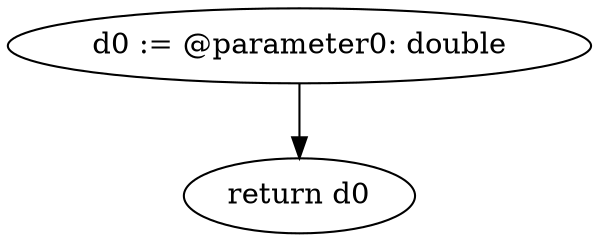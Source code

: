 digraph "unitGraph" {
    "d0 := @parameter0: double"
    "return d0"
    "d0 := @parameter0: double"->"return d0";
}
